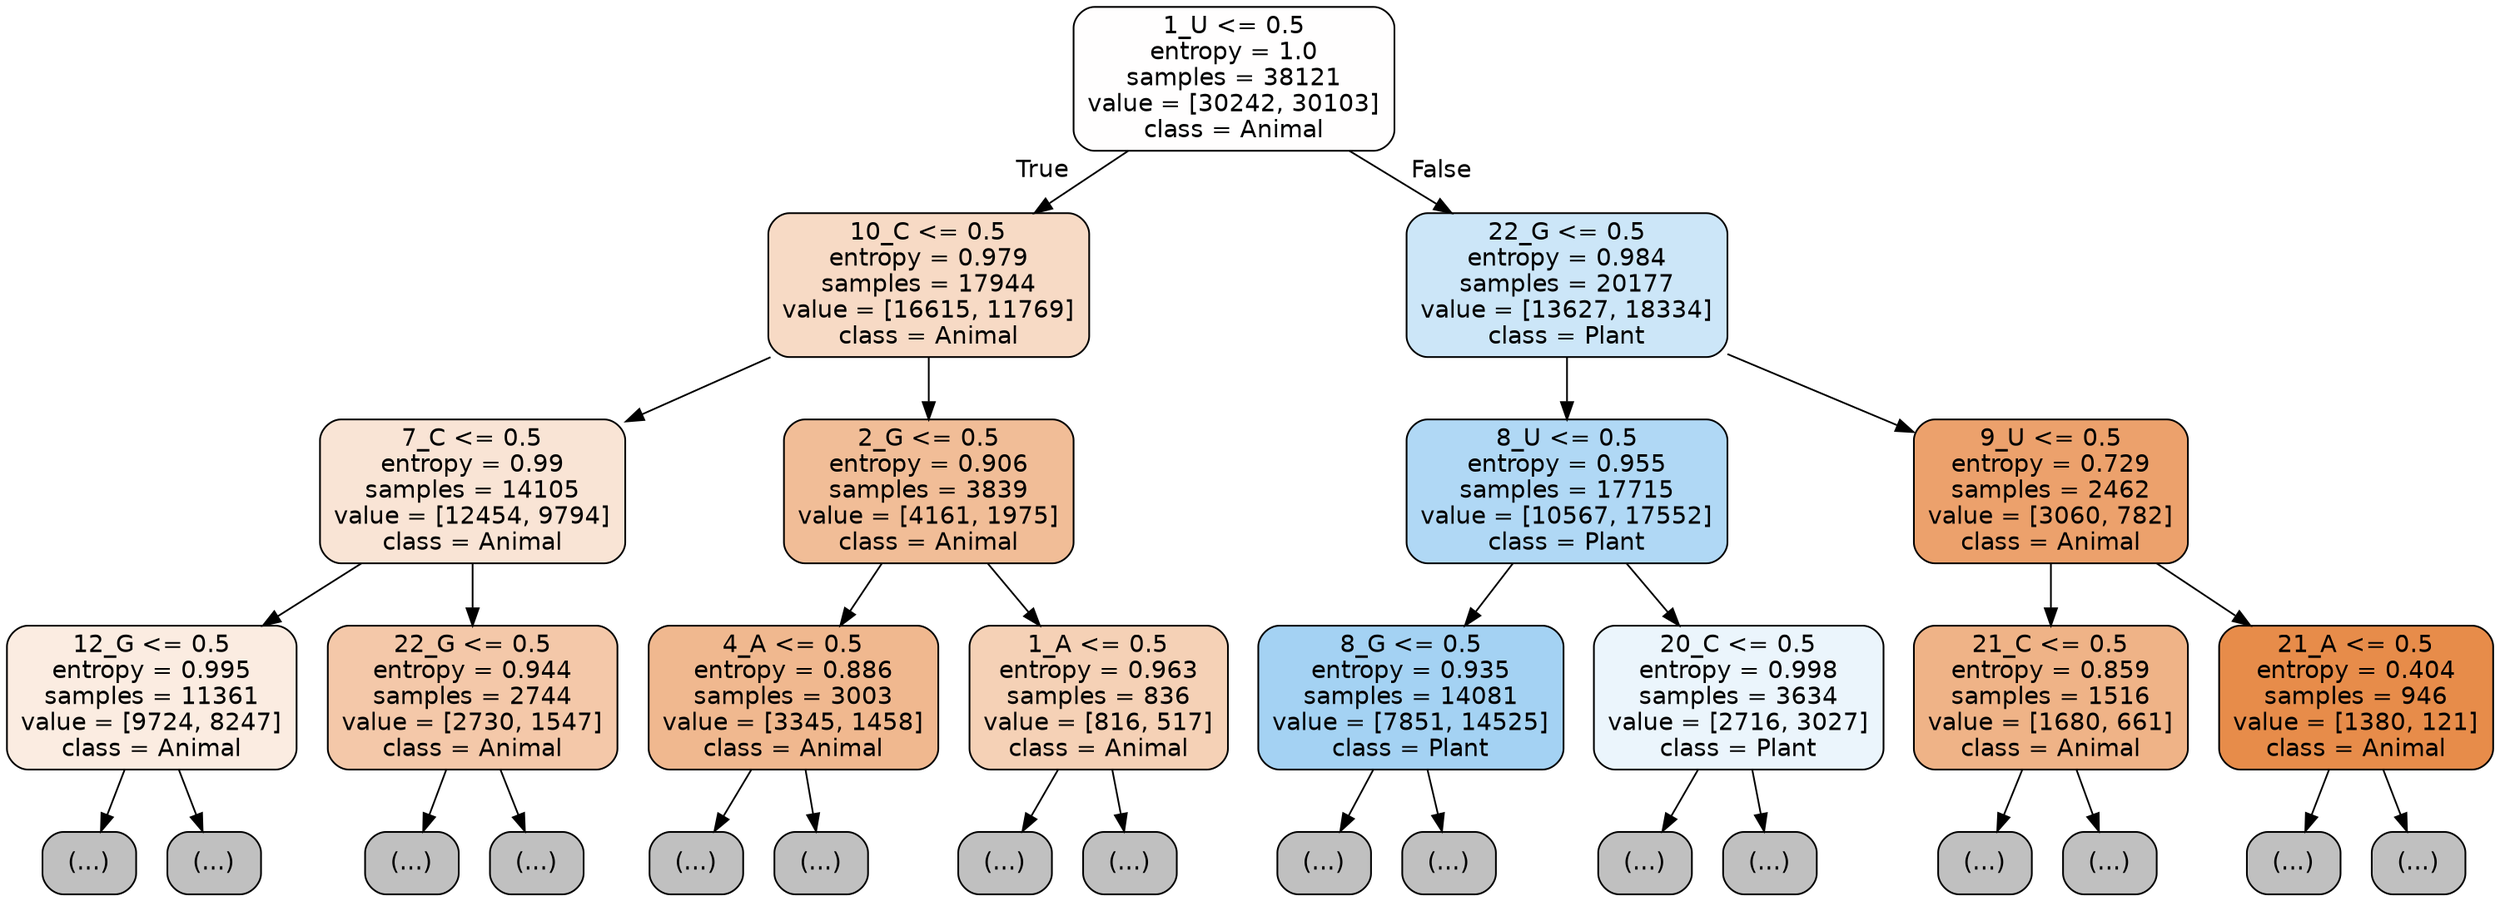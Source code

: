 digraph Tree {
node [shape=box, style="filled, rounded", color="black", fontname="helvetica"] ;
edge [fontname="helvetica"] ;
0 [label="1_U <= 0.5\nentropy = 1.0\nsamples = 38121\nvalue = [30242, 30103]\nclass = Animal", fillcolor="#fffefe"] ;
1 [label="10_C <= 0.5\nentropy = 0.979\nsamples = 17944\nvalue = [16615, 11769]\nclass = Animal", fillcolor="#f7dac5"] ;
0 -> 1 [labeldistance=2.5, labelangle=45, headlabel="True"] ;
2 [label="7_C <= 0.5\nentropy = 0.99\nsamples = 14105\nvalue = [12454, 9794]\nclass = Animal", fillcolor="#f9e4d5"] ;
1 -> 2 ;
3 [label="12_G <= 0.5\nentropy = 0.995\nsamples = 11361\nvalue = [9724, 8247]\nclass = Animal", fillcolor="#fbece1"] ;
2 -> 3 ;
4 [label="(...)", fillcolor="#C0C0C0"] ;
3 -> 4 ;
4379 [label="(...)", fillcolor="#C0C0C0"] ;
3 -> 4379 ;
5972 [label="22_G <= 0.5\nentropy = 0.944\nsamples = 2744\nvalue = [2730, 1547]\nclass = Animal", fillcolor="#f4c8a9"] ;
2 -> 5972 ;
5973 [label="(...)", fillcolor="#C0C0C0"] ;
5972 -> 5973 ;
7306 [label="(...)", fillcolor="#C0C0C0"] ;
5972 -> 7306 ;
7487 [label="2_G <= 0.5\nentropy = 0.906\nsamples = 3839\nvalue = [4161, 1975]\nclass = Animal", fillcolor="#f1bd97"] ;
1 -> 7487 ;
7488 [label="4_A <= 0.5\nentropy = 0.886\nsamples = 3003\nvalue = [3345, 1458]\nclass = Animal", fillcolor="#f0b88f"] ;
7487 -> 7488 ;
7489 [label="(...)", fillcolor="#C0C0C0"] ;
7488 -> 7489 ;
8704 [label="(...)", fillcolor="#C0C0C0"] ;
7488 -> 8704 ;
8997 [label="1_A <= 0.5\nentropy = 0.963\nsamples = 836\nvalue = [816, 517]\nclass = Animal", fillcolor="#f5d1b6"] ;
7487 -> 8997 ;
8998 [label="(...)", fillcolor="#C0C0C0"] ;
8997 -> 8998 ;
9267 [label="(...)", fillcolor="#C0C0C0"] ;
8997 -> 9267 ;
9566 [label="22_G <= 0.5\nentropy = 0.984\nsamples = 20177\nvalue = [13627, 18334]\nclass = Plant", fillcolor="#cce6f8"] ;
0 -> 9566 [labeldistance=2.5, labelangle=-45, headlabel="False"] ;
9567 [label="8_U <= 0.5\nentropy = 0.955\nsamples = 17715\nvalue = [10567, 17552]\nclass = Plant", fillcolor="#b0d8f5"] ;
9566 -> 9567 ;
9568 [label="8_G <= 0.5\nentropy = 0.935\nsamples = 14081\nvalue = [7851, 14525]\nclass = Plant", fillcolor="#a4d2f3"] ;
9567 -> 9568 ;
9569 [label="(...)", fillcolor="#C0C0C0"] ;
9568 -> 9569 ;
12606 [label="(...)", fillcolor="#C0C0C0"] ;
9568 -> 12606 ;
14327 [label="20_C <= 0.5\nentropy = 0.998\nsamples = 3634\nvalue = [2716, 3027]\nclass = Plant", fillcolor="#ebf5fc"] ;
9567 -> 14327 ;
14328 [label="(...)", fillcolor="#C0C0C0"] ;
14327 -> 14328 ;
15631 [label="(...)", fillcolor="#C0C0C0"] ;
14327 -> 15631 ;
16040 [label="9_U <= 0.5\nentropy = 0.729\nsamples = 2462\nvalue = [3060, 782]\nclass = Animal", fillcolor="#eca16c"] ;
9566 -> 16040 ;
16041 [label="21_C <= 0.5\nentropy = 0.859\nsamples = 1516\nvalue = [1680, 661]\nclass = Animal", fillcolor="#efb387"] ;
16040 -> 16041 ;
16042 [label="(...)", fillcolor="#C0C0C0"] ;
16041 -> 16042 ;
16583 [label="(...)", fillcolor="#C0C0C0"] ;
16041 -> 16583 ;
16680 [label="21_A <= 0.5\nentropy = 0.404\nsamples = 946\nvalue = [1380, 121]\nclass = Animal", fillcolor="#e78c4a"] ;
16040 -> 16680 ;
16681 [label="(...)", fillcolor="#C0C0C0"] ;
16680 -> 16681 ;
16850 [label="(...)", fillcolor="#C0C0C0"] ;
16680 -> 16850 ;
}